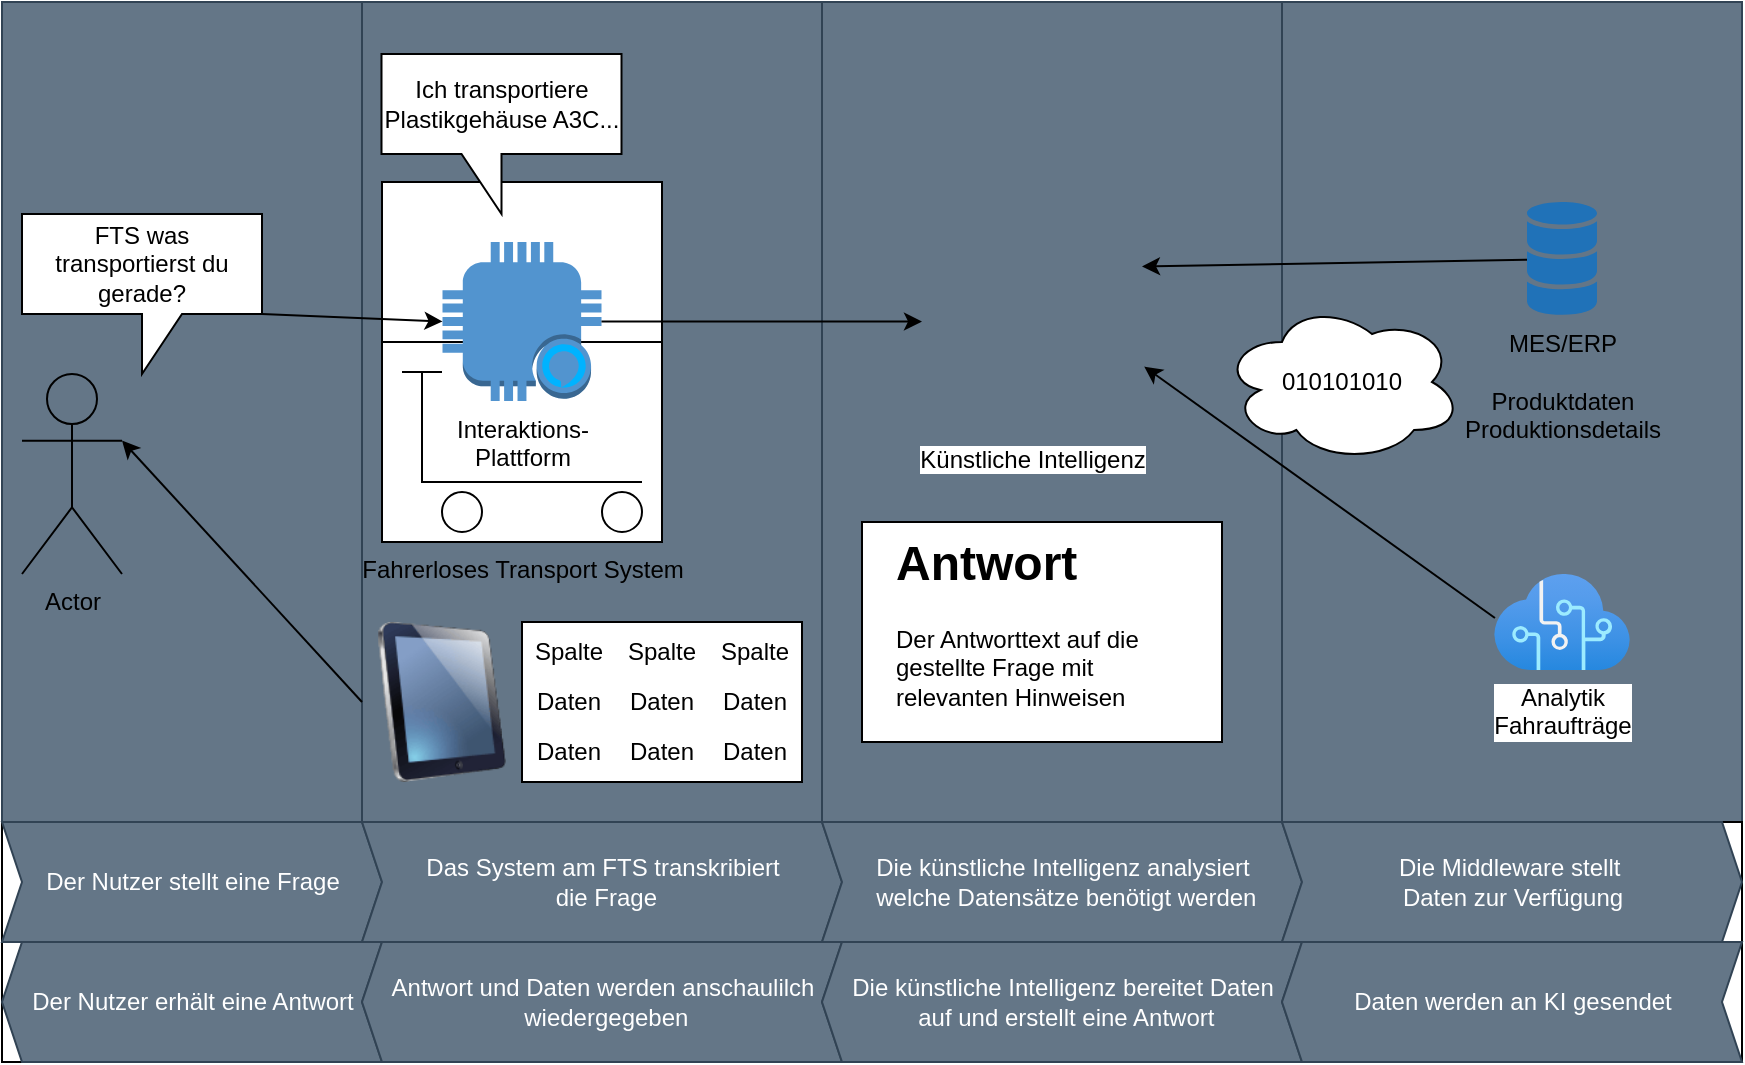 <mxfile version="26.2.8">
  <diagram name="Seite-1" id="PJoK3ouFtn9qCEFACum9">
    <mxGraphModel dx="1680" dy="674" grid="1" gridSize="10" guides="1" tooltips="1" connect="1" arrows="1" fold="1" page="1" pageScale="1" pageWidth="827" pageHeight="1169" math="0" shadow="0">
      <root>
        <mxCell id="0" />
        <mxCell id="1" parent="0" />
        <mxCell id="sbU8T2KSwOywb8OP55MV-21" value="" style="verticalLabelPosition=bottom;verticalAlign=top;html=1;shape=mxgraph.basic.rect;fillColor2=none;strokeWidth=1;size=20;indent=5;" parent="1" vertex="1">
          <mxGeometry x="730" y="550" width="180" height="60" as="geometry" />
        </mxCell>
        <mxCell id="sbU8T2KSwOywb8OP55MV-19" value="" style="verticalLabelPosition=bottom;verticalAlign=top;html=1;shape=mxgraph.basic.rect;fillColor2=none;strokeWidth=1;size=20;indent=5;" parent="1" vertex="1">
          <mxGeometry x="40" y="550" width="180" height="60" as="geometry" />
        </mxCell>
        <mxCell id="sbU8T2KSwOywb8OP55MV-4" value="" style="rounded=0;whiteSpace=wrap;html=1;fillColor=#647687;fontColor=#ffffff;strokeColor=#314354;" parent="1" vertex="1">
          <mxGeometry x="680" y="80" width="230" height="410" as="geometry" />
        </mxCell>
        <mxCell id="sbU8T2KSwOywb8OP55MV-3" value="" style="rounded=0;whiteSpace=wrap;html=1;fillColor=#647687;fontColor=#ffffff;strokeColor=#314354;" parent="1" vertex="1">
          <mxGeometry x="450" y="80" width="230" height="410" as="geometry" />
        </mxCell>
        <mxCell id="sbU8T2KSwOywb8OP55MV-2" value="" style="rounded=0;whiteSpace=wrap;html=1;fillColor=#647687;fontColor=#ffffff;strokeColor=#314354;" parent="1" vertex="1">
          <mxGeometry x="220" y="80" width="230" height="410" as="geometry" />
        </mxCell>
        <mxCell id="sbU8T2KSwOywb8OP55MV-1" value="" style="rounded=0;whiteSpace=wrap;html=1;fillColor=#647687;fontColor=#ffffff;strokeColor=#314354;" parent="1" vertex="1">
          <mxGeometry x="40" y="80" width="180" height="410" as="geometry" />
        </mxCell>
        <mxCell id="x2ZjH3xj7CPYOwMbBQmf-18" value="" style="whiteSpace=wrap;html=1;aspect=fixed;" parent="1" vertex="1">
          <mxGeometry x="230" y="170" width="140" height="140" as="geometry" />
        </mxCell>
        <mxCell id="x2ZjH3xj7CPYOwMbBQmf-6" value="Fahrerloses Transport System" style="verticalLabelPosition=bottom;outlineConnect=0;align=center;dashed=0;html=1;verticalAlign=top;shape=mxgraph.pid.misc.forklift_(manual);strokeColor=default;" parent="1" vertex="1">
          <mxGeometry x="230" y="250" width="140" height="100" as="geometry" />
        </mxCell>
        <mxCell id="x2ZjH3xj7CPYOwMbBQmf-7" value="Actor" style="shape=umlActor;verticalLabelPosition=bottom;verticalAlign=top;html=1;outlineConnect=0;fillColor=none;" parent="1" vertex="1">
          <mxGeometry x="50" y="266" width="50" height="100" as="geometry" />
        </mxCell>
        <mxCell id="x2ZjH3xj7CPYOwMbBQmf-8" value="FTS was transportierst du gerade?" style="shape=callout;whiteSpace=wrap;html=1;perimeter=calloutPerimeter;" parent="1" vertex="1">
          <mxGeometry x="50" y="186" width="120" height="80" as="geometry" />
        </mxCell>
        <mxCell id="x2ZjH3xj7CPYOwMbBQmf-9" value="Ich transportiere Plastikgehäuse A3C..." style="shape=callout;whiteSpace=wrap;html=1;perimeter=calloutPerimeter;flipV=0;flipH=1;" parent="1" vertex="1">
          <mxGeometry x="229.75" y="106" width="120" height="80" as="geometry" />
        </mxCell>
        <mxCell id="x2ZjH3xj7CPYOwMbBQmf-10" value="MES/ERP&lt;div&gt;&lt;br&gt;&lt;/div&gt;&lt;div&gt;Produktdaten&lt;/div&gt;&lt;div&gt;Produktionsdetails&lt;/div&gt;" style="sketch=0;shadow=0;dashed=0;html=1;strokeColor=none;labelPosition=center;verticalLabelPosition=bottom;verticalAlign=top;outlineConnect=0;align=center;shape=mxgraph.office.databases.database_mini_3;fillColor=#2072B8;" parent="1" vertex="1">
          <mxGeometry x="802.5" y="180" width="35" height="57" as="geometry" />
        </mxCell>
        <mxCell id="x2ZjH3xj7CPYOwMbBQmf-12" value="Analytik&lt;div&gt;Fahraufträge&lt;/div&gt;" style="image;aspect=fixed;html=1;points=[];align=center;fontSize=12;image=img/lib/azure2/ai_machine_learning/Cognitive_Services.svg;" parent="1" vertex="1">
          <mxGeometry x="786" y="366" width="68" height="48" as="geometry" />
        </mxCell>
        <mxCell id="x2ZjH3xj7CPYOwMbBQmf-13" value="Künstliche Intelligenz" style="shape=image;html=1;verticalAlign=top;verticalLabelPosition=bottom;labelBackgroundColor=#ffffff;imageAspect=0;aspect=fixed;image=https://cdn4.iconfinder.com/data/icons/success-filloutline/64/brain-think-brainstorm-creative-idea-128.png" parent="1" vertex="1">
          <mxGeometry x="500" y="184.75" width="110" height="110" as="geometry" />
        </mxCell>
        <mxCell id="x2ZjH3xj7CPYOwMbBQmf-15" value="Interaktions-&lt;div&gt;&lt;span style=&quot;background-color: transparent; color: light-dark(rgb(0, 0, 0), rgb(255, 255, 255));&quot;&gt;Plattform&lt;/span&gt;&lt;/div&gt;" style="outlineConnect=0;dashed=0;verticalLabelPosition=bottom;verticalAlign=top;align=center;html=1;shape=mxgraph.aws3.alexa_enabled_device;fillColor=#5294CF;gradientColor=none;" parent="1" vertex="1">
          <mxGeometry x="260.25" y="200" width="79.5" height="79.5" as="geometry" />
        </mxCell>
        <mxCell id="x2ZjH3xj7CPYOwMbBQmf-16" value="" style="endArrow=classic;html=1;rounded=0;exitX=0;exitY=0;exitDx=120;exitDy=50;exitPerimeter=0;entryX=0;entryY=0.5;entryDx=0;entryDy=0;entryPerimeter=0;" parent="1" source="x2ZjH3xj7CPYOwMbBQmf-8" target="x2ZjH3xj7CPYOwMbBQmf-15" edge="1">
          <mxGeometry width="50" height="50" relative="1" as="geometry">
            <mxPoint x="310" y="330" as="sourcePoint" />
            <mxPoint x="360" y="280" as="targetPoint" />
          </mxGeometry>
        </mxCell>
        <mxCell id="x2ZjH3xj7CPYOwMbBQmf-17" value="" style="endArrow=classic;html=1;rounded=0;exitX=1;exitY=0.5;exitDx=0;exitDy=0;exitPerimeter=0;entryX=0;entryY=0.5;entryDx=0;entryDy=0;" parent="1" source="x2ZjH3xj7CPYOwMbBQmf-15" target="x2ZjH3xj7CPYOwMbBQmf-13" edge="1">
          <mxGeometry width="50" height="50" relative="1" as="geometry">
            <mxPoint x="310" y="330" as="sourcePoint" />
            <mxPoint x="360" y="280" as="targetPoint" />
          </mxGeometry>
        </mxCell>
        <mxCell id="x2ZjH3xj7CPYOwMbBQmf-25" value="" style="endArrow=classic;html=1;rounded=0;entryX=1;entryY=0.25;entryDx=0;entryDy=0;" parent="1" source="x2ZjH3xj7CPYOwMbBQmf-10" target="x2ZjH3xj7CPYOwMbBQmf-13" edge="1">
          <mxGeometry width="50" height="50" relative="1" as="geometry">
            <mxPoint x="660" y="190" as="sourcePoint" />
            <mxPoint x="710" y="140" as="targetPoint" />
          </mxGeometry>
        </mxCell>
        <mxCell id="x2ZjH3xj7CPYOwMbBQmf-26" value="" style="endArrow=classic;html=1;rounded=0;entryX=1.01;entryY=0.705;entryDx=0;entryDy=0;entryPerimeter=0;exitX=0.007;exitY=0.458;exitDx=0;exitDy=0;exitPerimeter=0;" parent="1" source="x2ZjH3xj7CPYOwMbBQmf-12" target="x2ZjH3xj7CPYOwMbBQmf-13" edge="1">
          <mxGeometry width="50" height="50" relative="1" as="geometry">
            <mxPoint x="310" y="330" as="sourcePoint" />
            <mxPoint x="360" y="280" as="targetPoint" />
          </mxGeometry>
        </mxCell>
        <mxCell id="sbU8T2KSwOywb8OP55MV-7" value="" style="verticalLabelPosition=bottom;verticalAlign=top;html=1;shape=mxgraph.basic.rect;fillColor2=none;strokeWidth=1;size=20;indent=5;" parent="1" vertex="1">
          <mxGeometry x="40" y="490" width="180" height="60" as="geometry" />
        </mxCell>
        <mxCell id="sbU8T2KSwOywb8OP55MV-8" value="" style="verticalLabelPosition=bottom;verticalAlign=top;html=1;shape=mxgraph.basic.rect;fillColor2=none;strokeWidth=1;size=20;indent=5;" parent="1" vertex="1">
          <mxGeometry x="220" y="490" width="230" height="60" as="geometry" />
        </mxCell>
        <mxCell id="sbU8T2KSwOywb8OP55MV-9" value="" style="verticalLabelPosition=bottom;verticalAlign=top;html=1;shape=mxgraph.basic.rect;fillColor2=none;strokeWidth=1;size=20;indent=5;" parent="1" vertex="1">
          <mxGeometry x="450" y="490" width="230" height="60" as="geometry" />
        </mxCell>
        <mxCell id="sbU8T2KSwOywb8OP55MV-10" value="" style="verticalLabelPosition=bottom;verticalAlign=top;html=1;shape=mxgraph.basic.rect;fillColor2=none;strokeWidth=1;size=20;indent=5;" parent="1" vertex="1">
          <mxGeometry x="680" y="490" width="230" height="60" as="geometry" />
        </mxCell>
        <mxCell id="sbU8T2KSwOywb8OP55MV-11" value="Der Nutzer stellt eine Frage" style="html=1;shadow=0;dashed=0;align=center;verticalAlign=middle;shape=mxgraph.arrows2.arrow;dy=0;dx=10;notch=10;fillColor=#647687;fontColor=#ffffff;strokeColor=#314354;gradientColor=none;" parent="1" vertex="1">
          <mxGeometry x="40" y="490" width="190" height="60" as="geometry" />
        </mxCell>
        <mxCell id="sbU8T2KSwOywb8OP55MV-12" value="Das System am FTS transkribiert&lt;div&gt;&amp;nbsp;die Frage&lt;/div&gt;" style="html=1;shadow=0;dashed=0;align=center;verticalAlign=middle;shape=mxgraph.arrows2.arrow;dy=0;dx=10;notch=10;fillColor=#647687;fontColor=#ffffff;strokeColor=#314354;gradientColor=none;" parent="1" vertex="1">
          <mxGeometry x="220" y="490" width="240" height="60" as="geometry" />
        </mxCell>
        <mxCell id="sbU8T2KSwOywb8OP55MV-13" value="Die künstliche Intelligenz analysiert&lt;div&gt;&amp;nbsp;welche&amp;nbsp;&lt;span style=&quot;background-color: transparent; color: light-dark(rgb(255, 255, 255), rgb(18, 18, 18));&quot;&gt;Datensätze benötigt werden&lt;/span&gt;&lt;/div&gt;" style="html=1;shadow=0;dashed=0;align=center;verticalAlign=middle;shape=mxgraph.arrows2.arrow;dy=0;dx=10;notch=10;fillColor=#647687;fontColor=#ffffff;strokeColor=#314354;gradientColor=none;" parent="1" vertex="1">
          <mxGeometry x="450" y="490" width="240" height="60" as="geometry" />
        </mxCell>
        <mxCell id="sbU8T2KSwOywb8OP55MV-14" value="Die Middleware stellt&amp;nbsp;&lt;div&gt;Daten zur Verfügung&lt;/div&gt;" style="html=1;shadow=0;dashed=0;align=center;verticalAlign=middle;shape=mxgraph.arrows2.arrow;dy=0;dx=10;notch=10;fillColor=#647687;fontColor=#ffffff;strokeColor=#314354;gradientColor=none;" parent="1" vertex="1">
          <mxGeometry x="680" y="490" width="230" height="60" as="geometry" />
        </mxCell>
        <mxCell id="sbU8T2KSwOywb8OP55MV-15" value="Der Nutzer erhält eine Antwort" style="html=1;shadow=0;dashed=0;align=center;verticalAlign=middle;shape=mxgraph.arrows2.arrow;dy=0;dx=10;notch=10;fillColor=#647687;fontColor=#ffffff;strokeColor=#314354;gradientColor=none;flipH=1;" parent="1" vertex="1">
          <mxGeometry x="40" y="550" width="190" height="60" as="geometry" />
        </mxCell>
        <mxCell id="sbU8T2KSwOywb8OP55MV-16" value="Antwort und Daten werden anschaulilch&lt;div&gt;&amp;nbsp;wiedergegeben&lt;/div&gt;" style="html=1;shadow=0;dashed=0;align=center;verticalAlign=middle;shape=mxgraph.arrows2.arrow;dy=0;dx=10;notch=10;fillColor=#647687;fontColor=#ffffff;strokeColor=#314354;gradientColor=none;flipH=1;" parent="1" vertex="1">
          <mxGeometry x="220" y="550" width="240" height="60" as="geometry" />
        </mxCell>
        <mxCell id="sbU8T2KSwOywb8OP55MV-17" value="Die künstliche Intelligenz bereitet Daten&lt;div&gt;&amp;nbsp;auf und erstellt eine Antwort&lt;/div&gt;" style="html=1;shadow=0;dashed=0;align=center;verticalAlign=middle;shape=mxgraph.arrows2.arrow;dy=0;dx=10;notch=10;fillColor=#647687;fontColor=#ffffff;strokeColor=#314354;gradientColor=none;flipH=1;" parent="1" vertex="1">
          <mxGeometry x="450" y="550" width="240" height="60" as="geometry" />
        </mxCell>
        <mxCell id="sbU8T2KSwOywb8OP55MV-18" value="Daten werden an KI gesendet" style="html=1;shadow=0;dashed=0;align=center;verticalAlign=middle;shape=mxgraph.arrows2.arrow;dy=0;dx=10;notch=10;fillColor=#647687;fontColor=#ffffff;strokeColor=#314354;gradientColor=none;flipH=1;" parent="1" vertex="1">
          <mxGeometry x="680" y="550" width="230" height="60" as="geometry" />
        </mxCell>
        <mxCell id="sbU8T2KSwOywb8OP55MV-22" value="010101010" style="ellipse;shape=cloud;whiteSpace=wrap;html=1;" parent="1" vertex="1">
          <mxGeometry x="650" y="230" width="120" height="80" as="geometry" />
        </mxCell>
        <mxCell id="sbU8T2KSwOywb8OP55MV-23" value="" style="rounded=0;whiteSpace=wrap;html=1;" parent="1" vertex="1">
          <mxGeometry x="470" y="340" width="180" height="110" as="geometry" />
        </mxCell>
        <mxCell id="sbU8T2KSwOywb8OP55MV-24" value="&lt;h1 style=&quot;margin-top: 0px;&quot;&gt;Antwort&lt;/h1&gt;&lt;p&gt;Der Antworttext auf die gestellte Frage mit relevanten Hinweisen&lt;/p&gt;" style="text;html=1;whiteSpace=wrap;overflow=hidden;rounded=0;" parent="1" vertex="1">
          <mxGeometry x="485" y="340" width="160" height="110" as="geometry" />
        </mxCell>
        <mxCell id="sbU8T2KSwOywb8OP55MV-29" value="" style="image;html=1;image=img/lib/clip_art/computers/iPad_128x128.png" parent="1" vertex="1">
          <mxGeometry x="220" y="390" width="80" height="80" as="geometry" />
        </mxCell>
        <mxCell id="sbU8T2KSwOywb8OP55MV-30" value="" style="shape=table;html=1;whiteSpace=wrap;startSize=0;container=1;collapsible=0;childLayout=tableLayout;columnLines=0;rowLines=0;fontSize=16;strokeColor=default;" parent="1" vertex="1">
          <mxGeometry x="300" y="390" width="140" height="80" as="geometry" />
        </mxCell>
        <mxCell id="sbU8T2KSwOywb8OP55MV-31" value="" style="shape=tableRow;horizontal=0;startSize=0;swimlaneHead=0;swimlaneBody=0;top=0;left=0;bottom=0;right=0;collapsible=0;dropTarget=0;fillColor=none;points=[[0,0.5],[1,0.5]];portConstraint=eastwest;fontSize=16;strokeColor=inherit;" parent="sbU8T2KSwOywb8OP55MV-30" vertex="1">
          <mxGeometry width="140" height="30" as="geometry" />
        </mxCell>
        <mxCell id="sbU8T2KSwOywb8OP55MV-32" value="Spalte" style="shape=partialRectangle;html=1;whiteSpace=wrap;connectable=0;fillColor=none;top=0;left=0;bottom=0;right=0;overflow=hidden;fontSize=12;strokeColor=inherit;" parent="sbU8T2KSwOywb8OP55MV-31" vertex="1">
          <mxGeometry width="47" height="30" as="geometry">
            <mxRectangle width="47" height="30" as="alternateBounds" />
          </mxGeometry>
        </mxCell>
        <mxCell id="sbU8T2KSwOywb8OP55MV-33" value="Spalte" style="shape=partialRectangle;html=1;whiteSpace=wrap;connectable=0;fillColor=none;top=0;left=0;bottom=0;right=0;overflow=hidden;fontSize=12;strokeColor=inherit;" parent="sbU8T2KSwOywb8OP55MV-31" vertex="1">
          <mxGeometry x="47" width="46" height="30" as="geometry">
            <mxRectangle width="46" height="30" as="alternateBounds" />
          </mxGeometry>
        </mxCell>
        <mxCell id="sbU8T2KSwOywb8OP55MV-34" value="Spalte" style="shape=partialRectangle;html=1;whiteSpace=wrap;connectable=0;fillColor=none;top=0;left=0;bottom=0;right=0;overflow=hidden;fontSize=12;strokeColor=inherit;" parent="sbU8T2KSwOywb8OP55MV-31" vertex="1">
          <mxGeometry x="93" width="47" height="30" as="geometry">
            <mxRectangle width="47" height="30" as="alternateBounds" />
          </mxGeometry>
        </mxCell>
        <mxCell id="sbU8T2KSwOywb8OP55MV-35" value="" style="shape=tableRow;horizontal=0;startSize=0;swimlaneHead=0;swimlaneBody=0;top=0;left=0;bottom=0;right=0;collapsible=0;dropTarget=0;fillColor=none;points=[[0,0.5],[1,0.5]];portConstraint=eastwest;fontSize=16;strokeColor=inherit;" parent="sbU8T2KSwOywb8OP55MV-30" vertex="1">
          <mxGeometry y="30" width="140" height="20" as="geometry" />
        </mxCell>
        <mxCell id="sbU8T2KSwOywb8OP55MV-36" value="Daten" style="shape=partialRectangle;html=1;whiteSpace=wrap;connectable=0;fillColor=none;top=0;left=0;bottom=0;right=0;overflow=hidden;fontSize=12;strokeColor=inherit;" parent="sbU8T2KSwOywb8OP55MV-35" vertex="1">
          <mxGeometry width="47" height="20" as="geometry">
            <mxRectangle width="47" height="20" as="alternateBounds" />
          </mxGeometry>
        </mxCell>
        <mxCell id="sbU8T2KSwOywb8OP55MV-37" value="Daten" style="shape=partialRectangle;html=1;whiteSpace=wrap;connectable=0;fillColor=none;top=0;left=0;bottom=0;right=0;overflow=hidden;fontSize=12;strokeColor=inherit;" parent="sbU8T2KSwOywb8OP55MV-35" vertex="1">
          <mxGeometry x="47" width="46" height="20" as="geometry">
            <mxRectangle width="46" height="20" as="alternateBounds" />
          </mxGeometry>
        </mxCell>
        <mxCell id="sbU8T2KSwOywb8OP55MV-38" value="Daten" style="shape=partialRectangle;html=1;whiteSpace=wrap;connectable=0;fillColor=none;top=0;left=0;bottom=0;right=0;overflow=hidden;fontSize=12;strokeColor=inherit;" parent="sbU8T2KSwOywb8OP55MV-35" vertex="1">
          <mxGeometry x="93" width="47" height="20" as="geometry">
            <mxRectangle width="47" height="20" as="alternateBounds" />
          </mxGeometry>
        </mxCell>
        <mxCell id="sbU8T2KSwOywb8OP55MV-39" value="" style="shape=tableRow;horizontal=0;startSize=0;swimlaneHead=0;swimlaneBody=0;top=0;left=0;bottom=0;right=0;collapsible=0;dropTarget=0;fillColor=none;points=[[0,0.5],[1,0.5]];portConstraint=eastwest;fontSize=16;strokeColor=inherit;" parent="sbU8T2KSwOywb8OP55MV-30" vertex="1">
          <mxGeometry y="50" width="140" height="30" as="geometry" />
        </mxCell>
        <mxCell id="sbU8T2KSwOywb8OP55MV-40" value="Daten" style="shape=partialRectangle;html=1;whiteSpace=wrap;connectable=0;fillColor=none;top=0;left=0;bottom=0;right=0;overflow=hidden;fontSize=12;strokeColor=inherit;" parent="sbU8T2KSwOywb8OP55MV-39" vertex="1">
          <mxGeometry width="47" height="30" as="geometry">
            <mxRectangle width="47" height="30" as="alternateBounds" />
          </mxGeometry>
        </mxCell>
        <mxCell id="sbU8T2KSwOywb8OP55MV-41" value="Daten" style="shape=partialRectangle;html=1;whiteSpace=wrap;connectable=0;fillColor=none;top=0;left=0;bottom=0;right=0;overflow=hidden;fontSize=12;strokeColor=inherit;" parent="sbU8T2KSwOywb8OP55MV-39" vertex="1">
          <mxGeometry x="47" width="46" height="30" as="geometry">
            <mxRectangle width="46" height="30" as="alternateBounds" />
          </mxGeometry>
        </mxCell>
        <mxCell id="sbU8T2KSwOywb8OP55MV-42" value="Daten" style="shape=partialRectangle;html=1;whiteSpace=wrap;connectable=0;fillColor=none;top=0;left=0;bottom=0;right=0;overflow=hidden;fontSize=12;strokeColor=inherit;" parent="sbU8T2KSwOywb8OP55MV-39" vertex="1">
          <mxGeometry x="93" width="47" height="30" as="geometry">
            <mxRectangle width="47" height="30" as="alternateBounds" />
          </mxGeometry>
        </mxCell>
        <mxCell id="sbU8T2KSwOywb8OP55MV-44" value="" style="endArrow=classic;html=1;rounded=0;exitX=0;exitY=0.5;exitDx=0;exitDy=0;entryX=1;entryY=0.333;entryDx=0;entryDy=0;entryPerimeter=0;" parent="1" source="sbU8T2KSwOywb8OP55MV-29" target="x2ZjH3xj7CPYOwMbBQmf-7" edge="1">
          <mxGeometry width="50" height="50" relative="1" as="geometry">
            <mxPoint x="130" y="480" as="sourcePoint" />
            <mxPoint x="180" y="430" as="targetPoint" />
          </mxGeometry>
        </mxCell>
      </root>
    </mxGraphModel>
  </diagram>
</mxfile>
